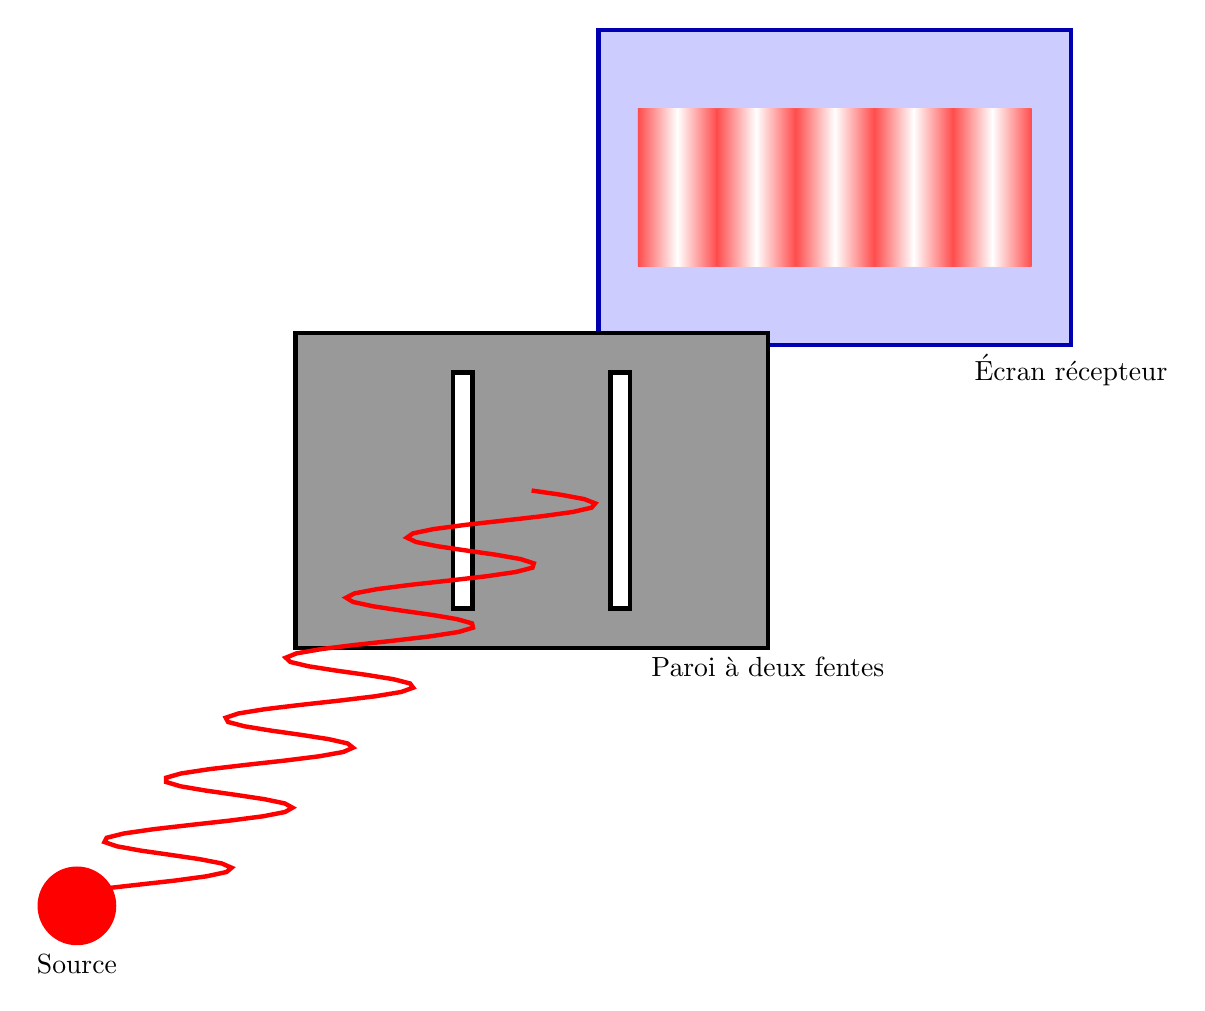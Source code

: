 \begin{tikzpicture}[scale=1]

\filldraw[blue!70!black,fill=blue!20,ultra thick] (1,0,-10) -- ++(6,0,0) -- ++(0,4,0) -- ++(-6,0,0) -- cycle;

\filldraw[black,fill=black!40,ultra thick] (1,0,0) -- ++(6,0,0) -- ++(0,4,0) -- ++(-6,0,0) -- cycle;
\filldraw[black,fill=white,ultra thick] (3,0.5,0) -- ++(0.25,0,0) -- ++(0,3,0) -- ++(-0.25,0,0) -- cycle;
\filldraw[black,fill=white,ultra thick] (5,0.5,0) -- ++(0.25,0,0) -- ++(0,3,0) -- ++(-0.25,0,0) -- cycle;

\fill[red] (4,2.5,15) circle (0.5);

   \def\myomega{3.14};
   \def\deltaphi{0.5*3.14};


\foreach \i in {1,...,5}{
\shade[left color=red!70,right color=white] (0.5+\i+0,1,-10) rectangle ++(0.5,2,0);
\shade[left color=white,right color=red!70] (0.5+\i+0.5,1,-10) rectangle ++(0.5,2,0);
}

\begin{scope}
   \def\fonction{ 4+sin(\myomega*\x r) };
   \draw[ultra thick, color=red,domain=0:14.0,samples=100,variable=\x] plot ({\fonction},2,{\x} );
\end{scope}

\node[below] at (4,2,15) {Source};
\node[below] at (7,0,-10) {\'Ecran récepteur};
\node[below] at (7,0,0) {Paroi à deux fentes};

\end{tikzpicture}